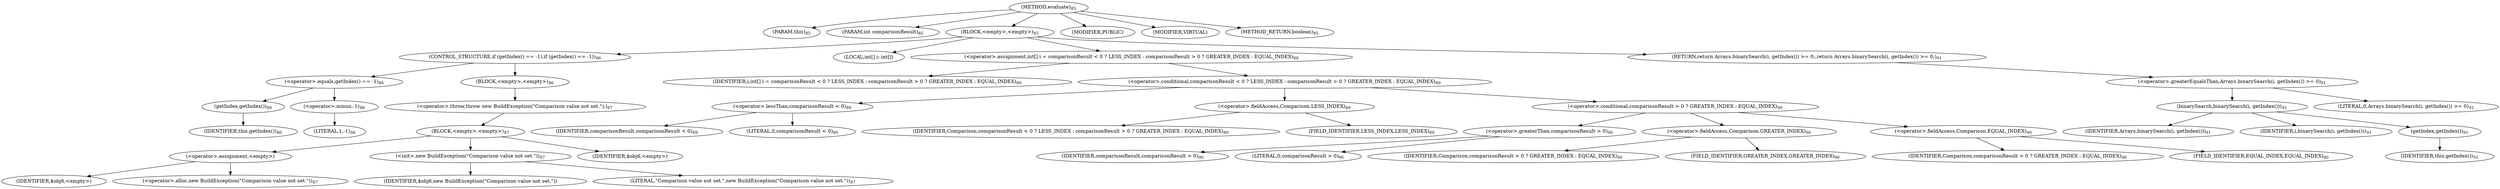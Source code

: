 digraph "evaluate" {  
"72" [label = <(METHOD,evaluate)<SUB>85</SUB>> ]
"18" [label = <(PARAM,this)<SUB>85</SUB>> ]
"73" [label = <(PARAM,int comparisonResult)<SUB>85</SUB>> ]
"74" [label = <(BLOCK,&lt;empty&gt;,&lt;empty&gt;)<SUB>85</SUB>> ]
"75" [label = <(CONTROL_STRUCTURE,if (getIndex() == -1),if (getIndex() == -1))<SUB>86</SUB>> ]
"76" [label = <(&lt;operator&gt;.equals,getIndex() == -1)<SUB>86</SUB>> ]
"77" [label = <(getIndex,getIndex())<SUB>86</SUB>> ]
"17" [label = <(IDENTIFIER,this,getIndex())<SUB>86</SUB>> ]
"78" [label = <(&lt;operator&gt;.minus,-1)<SUB>86</SUB>> ]
"79" [label = <(LITERAL,1,-1)<SUB>86</SUB>> ]
"80" [label = <(BLOCK,&lt;empty&gt;,&lt;empty&gt;)<SUB>86</SUB>> ]
"81" [label = <(&lt;operator&gt;.throw,throw new BuildException(&quot;Comparison value not set.&quot;);)<SUB>87</SUB>> ]
"82" [label = <(BLOCK,&lt;empty&gt;,&lt;empty&gt;)<SUB>87</SUB>> ]
"83" [label = <(&lt;operator&gt;.assignment,&lt;empty&gt;)> ]
"84" [label = <(IDENTIFIER,$obj6,&lt;empty&gt;)> ]
"85" [label = <(&lt;operator&gt;.alloc,new BuildException(&quot;Comparison value not set.&quot;))<SUB>87</SUB>> ]
"86" [label = <(&lt;init&gt;,new BuildException(&quot;Comparison value not set.&quot;))<SUB>87</SUB>> ]
"87" [label = <(IDENTIFIER,$obj6,new BuildException(&quot;Comparison value not set.&quot;))> ]
"88" [label = <(LITERAL,&quot;Comparison value not set.&quot;,new BuildException(&quot;Comparison value not set.&quot;))<SUB>87</SUB>> ]
"89" [label = <(IDENTIFIER,$obj6,&lt;empty&gt;)> ]
"90" [label = <(LOCAL,int[] i: int[])> ]
"91" [label = <(&lt;operator&gt;.assignment,int[] i = comparisonResult &lt; 0 ? LESS_INDEX : comparisonResult &gt; 0 ? GREATER_INDEX : EQUAL_INDEX)<SUB>89</SUB>> ]
"92" [label = <(IDENTIFIER,i,int[] i = comparisonResult &lt; 0 ? LESS_INDEX : comparisonResult &gt; 0 ? GREATER_INDEX : EQUAL_INDEX)<SUB>89</SUB>> ]
"93" [label = <(&lt;operator&gt;.conditional,comparisonResult &lt; 0 ? LESS_INDEX : comparisonResult &gt; 0 ? GREATER_INDEX : EQUAL_INDEX)<SUB>89</SUB>> ]
"94" [label = <(&lt;operator&gt;.lessThan,comparisonResult &lt; 0)<SUB>89</SUB>> ]
"95" [label = <(IDENTIFIER,comparisonResult,comparisonResult &lt; 0)<SUB>89</SUB>> ]
"96" [label = <(LITERAL,0,comparisonResult &lt; 0)<SUB>89</SUB>> ]
"97" [label = <(&lt;operator&gt;.fieldAccess,Comparison.LESS_INDEX)<SUB>89</SUB>> ]
"98" [label = <(IDENTIFIER,Comparison,comparisonResult &lt; 0 ? LESS_INDEX : comparisonResult &gt; 0 ? GREATER_INDEX : EQUAL_INDEX)<SUB>89</SUB>> ]
"99" [label = <(FIELD_IDENTIFIER,LESS_INDEX,LESS_INDEX)<SUB>89</SUB>> ]
"100" [label = <(&lt;operator&gt;.conditional,comparisonResult &gt; 0 ? GREATER_INDEX : EQUAL_INDEX)<SUB>90</SUB>> ]
"101" [label = <(&lt;operator&gt;.greaterThan,comparisonResult &gt; 0)<SUB>90</SUB>> ]
"102" [label = <(IDENTIFIER,comparisonResult,comparisonResult &gt; 0)<SUB>90</SUB>> ]
"103" [label = <(LITERAL,0,comparisonResult &gt; 0)<SUB>90</SUB>> ]
"104" [label = <(&lt;operator&gt;.fieldAccess,Comparison.GREATER_INDEX)<SUB>90</SUB>> ]
"105" [label = <(IDENTIFIER,Comparison,comparisonResult &gt; 0 ? GREATER_INDEX : EQUAL_INDEX)<SUB>90</SUB>> ]
"106" [label = <(FIELD_IDENTIFIER,GREATER_INDEX,GREATER_INDEX)<SUB>90</SUB>> ]
"107" [label = <(&lt;operator&gt;.fieldAccess,Comparison.EQUAL_INDEX)<SUB>90</SUB>> ]
"108" [label = <(IDENTIFIER,Comparison,comparisonResult &gt; 0 ? GREATER_INDEX : EQUAL_INDEX)<SUB>90</SUB>> ]
"109" [label = <(FIELD_IDENTIFIER,EQUAL_INDEX,EQUAL_INDEX)<SUB>90</SUB>> ]
"110" [label = <(RETURN,return Arrays.binarySearch(i, getIndex()) &gt;= 0;,return Arrays.binarySearch(i, getIndex()) &gt;= 0;)<SUB>91</SUB>> ]
"111" [label = <(&lt;operator&gt;.greaterEqualsThan,Arrays.binarySearch(i, getIndex()) &gt;= 0)<SUB>91</SUB>> ]
"112" [label = <(binarySearch,binarySearch(i, getIndex()))<SUB>91</SUB>> ]
"113" [label = <(IDENTIFIER,Arrays,binarySearch(i, getIndex()))<SUB>91</SUB>> ]
"114" [label = <(IDENTIFIER,i,binarySearch(i, getIndex()))<SUB>91</SUB>> ]
"115" [label = <(getIndex,getIndex())<SUB>91</SUB>> ]
"19" [label = <(IDENTIFIER,this,getIndex())<SUB>91</SUB>> ]
"116" [label = <(LITERAL,0,Arrays.binarySearch(i, getIndex()) &gt;= 0)<SUB>91</SUB>> ]
"117" [label = <(MODIFIER,PUBLIC)> ]
"118" [label = <(MODIFIER,VIRTUAL)> ]
"119" [label = <(METHOD_RETURN,boolean)<SUB>85</SUB>> ]
  "72" -> "18" 
  "72" -> "73" 
  "72" -> "74" 
  "72" -> "117" 
  "72" -> "118" 
  "72" -> "119" 
  "74" -> "75" 
  "74" -> "90" 
  "74" -> "91" 
  "74" -> "110" 
  "75" -> "76" 
  "75" -> "80" 
  "76" -> "77" 
  "76" -> "78" 
  "77" -> "17" 
  "78" -> "79" 
  "80" -> "81" 
  "81" -> "82" 
  "82" -> "83" 
  "82" -> "86" 
  "82" -> "89" 
  "83" -> "84" 
  "83" -> "85" 
  "86" -> "87" 
  "86" -> "88" 
  "91" -> "92" 
  "91" -> "93" 
  "93" -> "94" 
  "93" -> "97" 
  "93" -> "100" 
  "94" -> "95" 
  "94" -> "96" 
  "97" -> "98" 
  "97" -> "99" 
  "100" -> "101" 
  "100" -> "104" 
  "100" -> "107" 
  "101" -> "102" 
  "101" -> "103" 
  "104" -> "105" 
  "104" -> "106" 
  "107" -> "108" 
  "107" -> "109" 
  "110" -> "111" 
  "111" -> "112" 
  "111" -> "116" 
  "112" -> "113" 
  "112" -> "114" 
  "112" -> "115" 
  "115" -> "19" 
}
